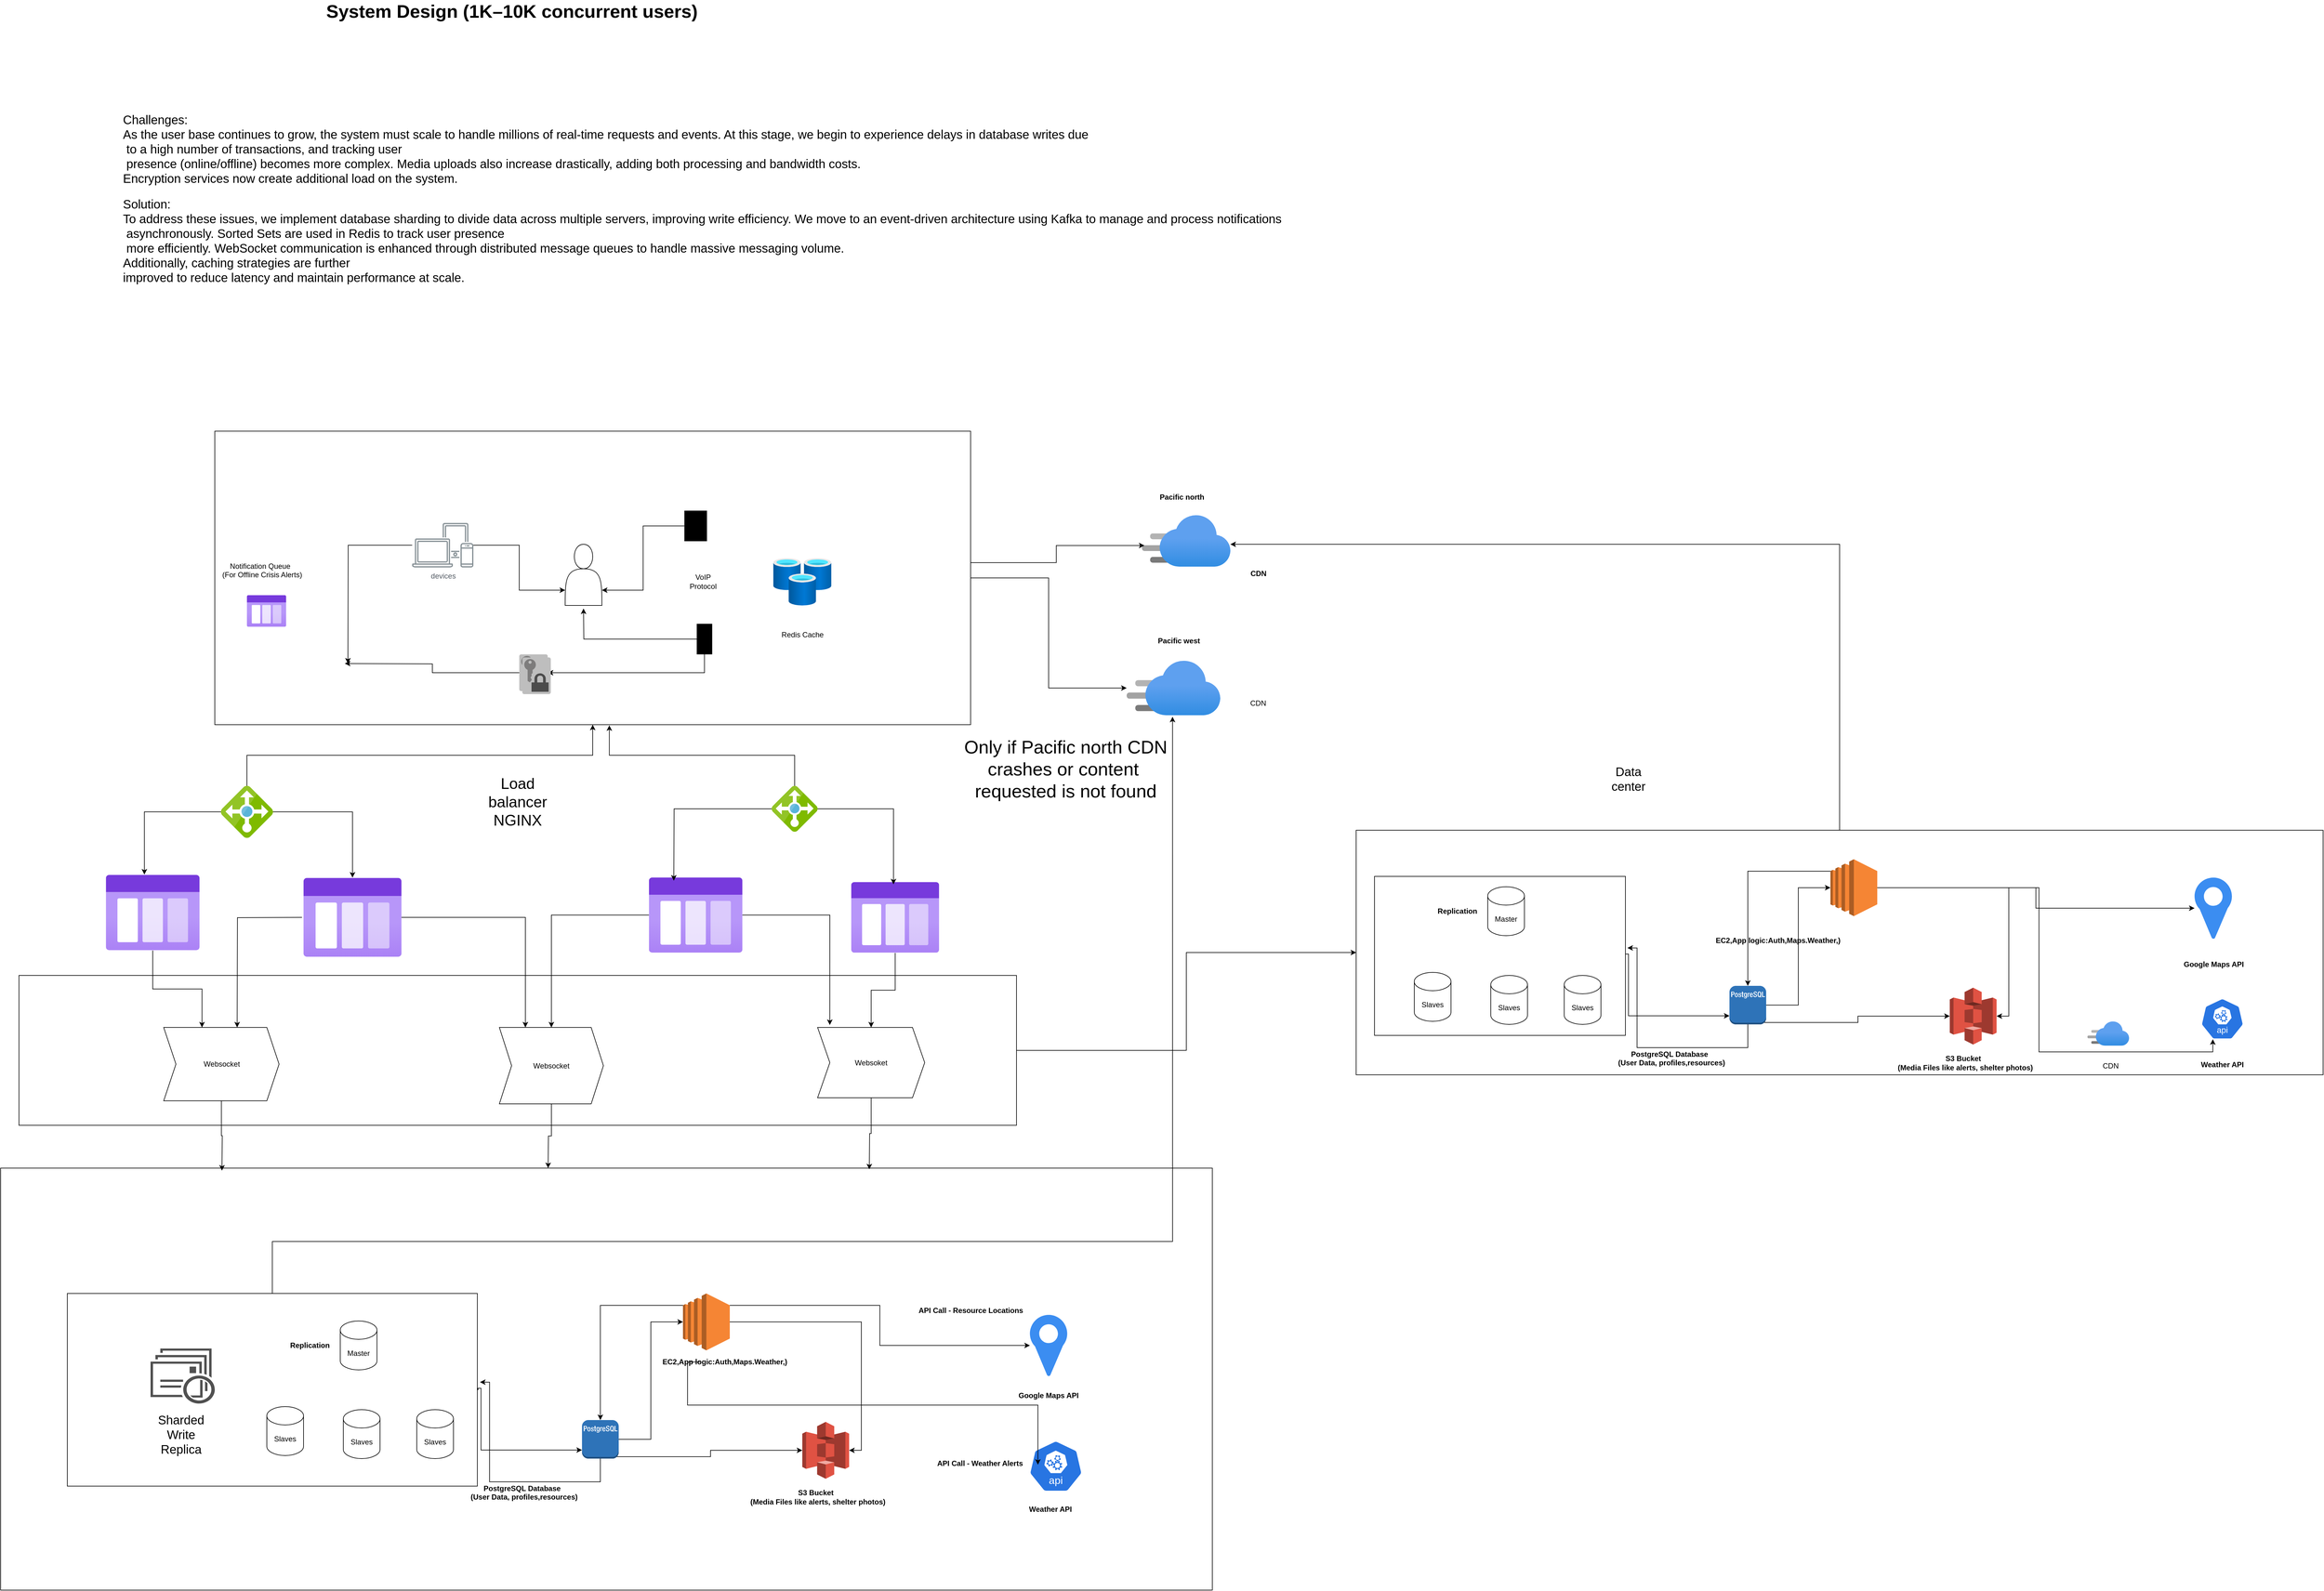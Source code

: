 <mxfile version="26.0.16">
  <diagram name="Page-1" id="5An7zhzPWtjX78W8Vn6z">
    <mxGraphModel dx="4347" dy="-740" grid="1" gridSize="10" guides="1" tooltips="1" connect="1" arrows="1" fold="1" page="1" pageScale="1" pageWidth="850" pageHeight="1100" math="0" shadow="0">
      <root>
        <mxCell id="0" />
        <mxCell id="1" parent="0" />
        <mxCell id="eMaZXVgZZq-h9FBiVX7F-97" value="System Design (1K–10K concurrent users)" style="text;align=center;fontStyle=1;verticalAlign=middle;spacingLeft=3;spacingRight=3;strokeColor=none;rotatable=0;points=[[0,0.5],[1,0.5]];portConstraint=eastwest;html=1;fontSize=30;" vertex="1" parent="1">
          <mxGeometry x="340" y="3865" width="80" height="26" as="geometry" />
        </mxCell>
        <mxCell id="eMaZXVgZZq-h9FBiVX7F-98" value="&lt;font style=&quot;font-size: 20px;&quot;&gt;Challenges:&lt;/font&gt;&lt;div&gt;&lt;font style=&quot;font-size: 20px;&quot;&gt;As the user base continues to grow, the system must scale to handle millions of real-time requests and events. At this stage, we begin to experience delays in database writes due&lt;/font&gt;&lt;/div&gt;&lt;div&gt;&lt;font style=&quot;font-size: 20px;&quot;&gt;&amp;nbsp;to a high number of transactions, and tracking user&lt;/font&gt;&lt;/div&gt;&lt;div&gt;&lt;font style=&quot;font-size: 20px;&quot;&gt;&amp;nbsp;presence (online/offline) becomes more complex. Media uploads also increase drastically, adding both processing and bandwidth costs.&amp;nbsp;&lt;/font&gt;&lt;/div&gt;&lt;div style=&quot;&quot;&gt;&lt;font style=&quot;font-size: 20px;&quot;&gt;Encryption services now create additional load on the system.&lt;/font&gt;&lt;/div&gt;" style="text;align=left;fontStyle=0;verticalAlign=middle;spacingLeft=3;spacingRight=3;strokeColor=none;rotatable=0;points=[[0,0.5],[1,0.5]];portConstraint=eastwest;html=1;" vertex="1" parent="1">
          <mxGeometry x="-260" y="4090" width="80" height="26" as="geometry" />
        </mxCell>
        <mxCell id="eMaZXVgZZq-h9FBiVX7F-99" value="Solution:&lt;div&gt;To address these issues, we implement database sharding to divide data across multiple servers, improving write efficiency. We move to an event-driven architecture using Kafka to manage and process notifications&lt;/div&gt;&lt;div&gt;&amp;nbsp;asynchronously. Sorted Sets are used in Redis to track user presence&lt;/div&gt;&lt;div&gt;&amp;nbsp;more efficiently. WebSocket communication is enhanced through distributed message queues to handle massive messaging volume.&amp;nbsp;&lt;/div&gt;&lt;div style=&quot;&quot;&gt;Additionally, caching strategies are further&amp;nbsp;&lt;/div&gt;&lt;div&gt;improved to reduce latency and maintain performance at scale.&lt;/div&gt;" style="text;align=left;fontStyle=0;verticalAlign=middle;spacingLeft=3;spacingRight=3;strokeColor=none;rotatable=0;points=[[0,0.5],[1,0.5]];portConstraint=eastwest;html=1;fontSize=20;" vertex="1" parent="1">
          <mxGeometry x="-260" y="4240" width="80" height="26" as="geometry" />
        </mxCell>
        <mxCell id="eMaZXVgZZq-h9FBiVX7F-100" value="" style="shape=actor;whiteSpace=wrap;html=1;" vertex="1" parent="1">
          <mxGeometry x="467.5" y="4750" width="60" height="100" as="geometry" />
        </mxCell>
        <mxCell id="eMaZXVgZZq-h9FBiVX7F-101" style="edgeStyle=orthogonalEdgeStyle;rounded=0;orthogonalLoop=1;jettySize=auto;html=1;entryX=0;entryY=0.75;entryDx=0;entryDy=0;" edge="1" parent="1" source="eMaZXVgZZq-h9FBiVX7F-103" target="eMaZXVgZZq-h9FBiVX7F-100">
          <mxGeometry relative="1" as="geometry" />
        </mxCell>
        <mxCell id="eMaZXVgZZq-h9FBiVX7F-102" style="edgeStyle=orthogonalEdgeStyle;rounded=0;orthogonalLoop=1;jettySize=auto;html=1;" edge="1" parent="1" source="eMaZXVgZZq-h9FBiVX7F-103">
          <mxGeometry relative="1" as="geometry">
            <mxPoint x="112.5" y="4945" as="targetPoint" />
          </mxGeometry>
        </mxCell>
        <mxCell id="eMaZXVgZZq-h9FBiVX7F-103" value="devices" style="sketch=0;outlineConnect=0;gradientColor=none;fontColor=#545B64;strokeColor=none;fillColor=#879196;dashed=0;verticalLabelPosition=bottom;verticalAlign=top;align=center;html=1;fontSize=12;fontStyle=0;aspect=fixed;shape=mxgraph.aws4.illustration_devices;pointerEvents=1" vertex="1" parent="1">
          <mxGeometry x="217.5" y="4715" width="100" height="73" as="geometry" />
        </mxCell>
        <mxCell id="eMaZXVgZZq-h9FBiVX7F-104" style="edgeStyle=orthogonalEdgeStyle;rounded=0;orthogonalLoop=1;jettySize=auto;html=1;entryX=1;entryY=0.75;entryDx=0;entryDy=0;" edge="1" parent="1" source="eMaZXVgZZq-h9FBiVX7F-105" target="eMaZXVgZZq-h9FBiVX7F-100">
          <mxGeometry relative="1" as="geometry" />
        </mxCell>
        <mxCell id="eMaZXVgZZq-h9FBiVX7F-105" value="" style="sketch=0;verticalLabelPosition=bottom;sketch=0;aspect=fixed;html=1;verticalAlign=top;strokeColor=none;fillColor=#000000;align=center;outlineConnect=0;pointerEvents=1;shape=mxgraph.citrix2.tablet;" vertex="1" parent="1">
          <mxGeometry x="662.29" y="4695" width="36.925" height="50" as="geometry" />
        </mxCell>
        <mxCell id="eMaZXVgZZq-h9FBiVX7F-106" style="edgeStyle=orthogonalEdgeStyle;rounded=0;orthogonalLoop=1;jettySize=auto;html=1;" edge="1" parent="1" source="eMaZXVgZZq-h9FBiVX7F-107">
          <mxGeometry relative="1" as="geometry">
            <mxPoint x="497.5" y="4855" as="targetPoint" />
          </mxGeometry>
        </mxCell>
        <mxCell id="eMaZXVgZZq-h9FBiVX7F-107" value="" style="sketch=0;verticalLabelPosition=bottom;sketch=0;aspect=fixed;html=1;verticalAlign=top;strokeColor=none;fillColor=#000000;align=center;outlineConnect=0;pointerEvents=1;shape=mxgraph.citrix2.mobile;" vertex="1" parent="1">
          <mxGeometry x="682.5" y="4880" width="25.255" height="50" as="geometry" />
        </mxCell>
        <mxCell id="eMaZXVgZZq-h9FBiVX7F-108" style="edgeStyle=orthogonalEdgeStyle;rounded=0;orthogonalLoop=1;jettySize=auto;html=1;" edge="1" parent="1" source="eMaZXVgZZq-h9FBiVX7F-109">
          <mxGeometry relative="1" as="geometry">
            <mxPoint x="107.5" y="4945" as="targetPoint" />
          </mxGeometry>
        </mxCell>
        <mxCell id="eMaZXVgZZq-h9FBiVX7F-109" value="" style="outlineConnect=0;dashed=0;verticalLabelPosition=bottom;verticalAlign=top;align=center;html=1;shape=mxgraph.aws3.data_encryption_key;fillColor=#7D7C7C;gradientColor=none;" vertex="1" parent="1">
          <mxGeometry x="392.5" y="4930" width="46.5" height="60" as="geometry" />
        </mxCell>
        <mxCell id="eMaZXVgZZq-h9FBiVX7F-110" style="edgeStyle=orthogonalEdgeStyle;rounded=0;orthogonalLoop=1;jettySize=auto;html=1;entryX=1;entryY=0.5;entryDx=0;entryDy=0;entryPerimeter=0;" edge="1" parent="1" source="eMaZXVgZZq-h9FBiVX7F-107" target="eMaZXVgZZq-h9FBiVX7F-109">
          <mxGeometry relative="1" as="geometry">
            <Array as="points">
              <mxPoint x="695.5" y="4960" />
            </Array>
          </mxGeometry>
        </mxCell>
        <mxCell id="eMaZXVgZZq-h9FBiVX7F-111" value="" style="outlineConnect=0;dashed=0;verticalLabelPosition=bottom;verticalAlign=top;align=center;html=1;shape=mxgraph.aws3.data_encryption_key;fillColor=#7D7C7C;gradientColor=none;" vertex="1" parent="1">
          <mxGeometry x="397.5" y="4935" width="46.5" height="60" as="geometry" />
        </mxCell>
        <mxCell id="eMaZXVgZZq-h9FBiVX7F-112" value="" style="image;aspect=fixed;html=1;points=[];align=center;fontSize=12;image=img/lib/azure2/databases/Cache_Redis.svg;" vertex="1" parent="1">
          <mxGeometry x="807.5" y="4772.81" width="95" height="77.19" as="geometry" />
        </mxCell>
        <mxCell id="eMaZXVgZZq-h9FBiVX7F-113" value="Redis Cache" style="text;align=center;fontStyle=0;verticalAlign=middle;spacingLeft=3;spacingRight=3;strokeColor=none;rotatable=0;points=[[0,0.5],[1,0.5]];portConstraint=eastwest;html=1;" vertex="1" parent="1">
          <mxGeometry x="815" y="4885" width="80" height="26" as="geometry" />
        </mxCell>
        <mxCell id="eMaZXVgZZq-h9FBiVX7F-114" value="VoIP&lt;div&gt;Protocol&lt;/div&gt;" style="text;html=1;align=center;verticalAlign=middle;whiteSpace=wrap;rounded=0;" vertex="1" parent="1">
          <mxGeometry x="662.5" y="4796.4" width="60" height="30" as="geometry" />
        </mxCell>
        <mxCell id="eMaZXVgZZq-h9FBiVX7F-115" value="" style="image;aspect=fixed;html=1;points=[];align=center;fontSize=12;image=img/lib/azure2/general/Storage_Queue.svg;" vertex="1" parent="1">
          <mxGeometry x="-52.5" y="4833" width="64" height="52" as="geometry" />
        </mxCell>
        <mxCell id="eMaZXVgZZq-h9FBiVX7F-116" value="&lt;div&gt;Notification Queue&amp;nbsp;&amp;nbsp;&lt;/div&gt;&lt;div&gt;(For Offline Crisis Alerts)&lt;/div&gt;&lt;div&gt;&lt;br&gt;&lt;/div&gt;" style="text;align=center;fontStyle=0;verticalAlign=middle;spacingLeft=3;spacingRight=3;strokeColor=none;rotatable=0;points=[[0,0.5],[1,0.5]];portConstraint=eastwest;html=1;" vertex="1" parent="1">
          <mxGeometry x="-68.5" y="4787" width="80" height="26" as="geometry" />
        </mxCell>
        <mxCell id="eMaZXVgZZq-h9FBiVX7F-117" style="edgeStyle=orthogonalEdgeStyle;rounded=0;orthogonalLoop=1;jettySize=auto;html=1;exitX=1;exitY=0.5;exitDx=0;exitDy=0;" edge="1" parent="1" source="eMaZXVgZZq-h9FBiVX7F-118" target="eMaZXVgZZq-h9FBiVX7F-163">
          <mxGeometry relative="1" as="geometry" />
        </mxCell>
        <mxCell id="eMaZXVgZZq-h9FBiVX7F-118" value="" style="rounded=0;whiteSpace=wrap;html=1;fillColor=none;" vertex="1" parent="1">
          <mxGeometry x="-105" y="4565" width="1235" height="480" as="geometry" />
        </mxCell>
        <mxCell id="eMaZXVgZZq-h9FBiVX7F-119" value="" style="outlineConnect=0;dashed=0;verticalLabelPosition=bottom;verticalAlign=top;align=center;html=1;shape=mxgraph.aws3.postgre_sql_instance;fillColor=#2E73B8;gradientColor=none;" vertex="1" parent="1">
          <mxGeometry x="495" y="6182" width="60" height="63" as="geometry" />
        </mxCell>
        <mxCell id="eMaZXVgZZq-h9FBiVX7F-120" value="&lt;div&gt;PostgreSQL Database&amp;nbsp;&amp;nbsp;&lt;/div&gt;&lt;div&gt;(User Data, profiles,resources)&lt;/div&gt;&lt;div&gt;&lt;br&gt;&lt;/div&gt;" style="text;align=center;fontStyle=1;verticalAlign=middle;spacingLeft=3;spacingRight=3;strokeColor=none;rotatable=0;points=[[0,0.5],[1,0.5]];portConstraint=eastwest;html=1;" vertex="1" parent="1">
          <mxGeometry x="360" y="6295" width="80" height="26" as="geometry" />
        </mxCell>
        <mxCell id="eMaZXVgZZq-h9FBiVX7F-121" value="" style="outlineConnect=0;dashed=0;verticalLabelPosition=bottom;verticalAlign=top;align=center;html=1;shape=mxgraph.aws3.s3;fillColor=#E05243;gradientColor=none;" vertex="1" parent="1">
          <mxGeometry x="855" y="6185" width="76.5" height="93" as="geometry" />
        </mxCell>
        <mxCell id="eMaZXVgZZq-h9FBiVX7F-122" value="&lt;div&gt;S3 Bucket&amp;nbsp;&amp;nbsp;&lt;/div&gt;&lt;div&gt;(Media Files like alerts, shelter photos)&lt;/div&gt;" style="text;align=center;fontStyle=1;verticalAlign=middle;spacingLeft=3;spacingRight=3;strokeColor=none;rotatable=0;points=[[0,0.5],[1,0.5]];portConstraint=eastwest;html=1;" vertex="1" parent="1">
          <mxGeometry x="840" y="6295" width="80" height="26" as="geometry" />
        </mxCell>
        <mxCell id="eMaZXVgZZq-h9FBiVX7F-123" style="edgeStyle=orthogonalEdgeStyle;rounded=0;orthogonalLoop=1;jettySize=auto;html=1;exitX=0;exitY=0.21;exitDx=0;exitDy=0;exitPerimeter=0;" edge="1" parent="1" source="eMaZXVgZZq-h9FBiVX7F-125" target="eMaZXVgZZq-h9FBiVX7F-119">
          <mxGeometry relative="1" as="geometry" />
        </mxCell>
        <mxCell id="eMaZXVgZZq-h9FBiVX7F-124" style="edgeStyle=orthogonalEdgeStyle;rounded=0;orthogonalLoop=1;jettySize=auto;html=1;exitX=1;exitY=0.21;exitDx=0;exitDy=0;exitPerimeter=0;" edge="1" parent="1" source="eMaZXVgZZq-h9FBiVX7F-125" target="eMaZXVgZZq-h9FBiVX7F-175">
          <mxGeometry relative="1" as="geometry" />
        </mxCell>
        <mxCell id="eMaZXVgZZq-h9FBiVX7F-125" value="" style="outlineConnect=0;dashed=0;verticalLabelPosition=bottom;verticalAlign=top;align=center;html=1;shape=mxgraph.aws3.ec2;fillColor=#F58534;gradientColor=none;" vertex="1" parent="1">
          <mxGeometry x="660" y="5975" width="76.5" height="93" as="geometry" />
        </mxCell>
        <mxCell id="eMaZXVgZZq-h9FBiVX7F-126" value="EC2,App logic:Auth,Maps.Weather,)" style="text;align=center;fontStyle=1;verticalAlign=middle;spacingLeft=3;spacingRight=3;strokeColor=none;rotatable=0;points=[[0,0.5],[1,0.5]];portConstraint=eastwest;html=1;" vertex="1" parent="1">
          <mxGeometry x="687.5" y="6074" width="80" height="26" as="geometry" />
        </mxCell>
        <mxCell id="eMaZXVgZZq-h9FBiVX7F-127" style="edgeStyle=orthogonalEdgeStyle;rounded=0;orthogonalLoop=1;jettySize=auto;html=1;entryX=0;entryY=0.5;entryDx=0;entryDy=0;entryPerimeter=0;" edge="1" parent="1" source="eMaZXVgZZq-h9FBiVX7F-119" target="eMaZXVgZZq-h9FBiVX7F-125">
          <mxGeometry relative="1" as="geometry" />
        </mxCell>
        <mxCell id="eMaZXVgZZq-h9FBiVX7F-128" style="edgeStyle=orthogonalEdgeStyle;rounded=0;orthogonalLoop=1;jettySize=auto;html=1;entryX=1;entryY=0.5;entryDx=0;entryDy=0;entryPerimeter=0;" edge="1" parent="1" source="eMaZXVgZZq-h9FBiVX7F-125" target="eMaZXVgZZq-h9FBiVX7F-121">
          <mxGeometry relative="1" as="geometry" />
        </mxCell>
        <mxCell id="eMaZXVgZZq-h9FBiVX7F-129" value="Master" style="shape=cylinder3;whiteSpace=wrap;html=1;boundedLbl=1;backgroundOutline=1;size=15;" vertex="1" parent="1">
          <mxGeometry x="100" y="6020" width="60" height="80" as="geometry" />
        </mxCell>
        <mxCell id="eMaZXVgZZq-h9FBiVX7F-130" value="Slaves" style="shape=cylinder3;whiteSpace=wrap;html=1;boundedLbl=1;backgroundOutline=1;size=15;" vertex="1" parent="1">
          <mxGeometry x="-20" y="6160" width="60" height="80" as="geometry" />
        </mxCell>
        <mxCell id="eMaZXVgZZq-h9FBiVX7F-131" value="Slaves" style="shape=cylinder3;whiteSpace=wrap;html=1;boundedLbl=1;backgroundOutline=1;size=15;" vertex="1" parent="1">
          <mxGeometry x="225" y="6165" width="60" height="80" as="geometry" />
        </mxCell>
        <mxCell id="eMaZXVgZZq-h9FBiVX7F-132" value="Slaves" style="shape=cylinder3;whiteSpace=wrap;html=1;boundedLbl=1;backgroundOutline=1;size=15;" vertex="1" parent="1">
          <mxGeometry x="105" y="6165" width="60" height="80" as="geometry" />
        </mxCell>
        <mxCell id="eMaZXVgZZq-h9FBiVX7F-133" value="Replication" style="text;align=center;fontStyle=1;verticalAlign=middle;spacingLeft=3;spacingRight=3;strokeColor=none;rotatable=0;points=[[0,0.5],[1,0.5]];portConstraint=eastwest;html=1;" vertex="1" parent="1">
          <mxGeometry x="10" y="6047" width="80" height="26" as="geometry" />
        </mxCell>
        <mxCell id="eMaZXVgZZq-h9FBiVX7F-134" style="edgeStyle=orthogonalEdgeStyle;rounded=0;orthogonalLoop=1;jettySize=auto;html=1;exitX=1;exitY=0.5;exitDx=0;exitDy=0;" edge="1" parent="1" target="eMaZXVgZZq-h9FBiVX7F-119">
          <mxGeometry relative="1" as="geometry">
            <Array as="points">
              <mxPoint x="330" y="6130" />
              <mxPoint x="330" y="6231" />
            </Array>
            <mxPoint x="325" y="6133" as="sourcePoint" />
          </mxGeometry>
        </mxCell>
        <mxCell id="eMaZXVgZZq-h9FBiVX7F-135" style="edgeStyle=orthogonalEdgeStyle;rounded=0;orthogonalLoop=1;jettySize=auto;html=1;exitX=0.5;exitY=1;exitDx=0;exitDy=0;exitPerimeter=0;entryX=1.008;entryY=0.45;entryDx=0;entryDy=0;entryPerimeter=0;" edge="1" parent="1" source="eMaZXVgZZq-h9FBiVX7F-119">
          <mxGeometry relative="1" as="geometry">
            <Array as="points">
              <mxPoint x="398" y="6283" />
              <mxPoint x="344" y="6283" />
              <mxPoint x="344" y="6117" />
            </Array>
            <mxPoint x="328.28" y="6120" as="targetPoint" />
          </mxGeometry>
        </mxCell>
        <mxCell id="eMaZXVgZZq-h9FBiVX7F-136" style="edgeStyle=orthogonalEdgeStyle;rounded=0;orthogonalLoop=1;jettySize=auto;html=1;exitX=0.95;exitY=0.95;exitDx=0;exitDy=0;exitPerimeter=0;entryX=0;entryY=0.5;entryDx=0;entryDy=0;entryPerimeter=0;" edge="1" parent="1" source="eMaZXVgZZq-h9FBiVX7F-119" target="eMaZXVgZZq-h9FBiVX7F-121">
          <mxGeometry relative="1" as="geometry" />
        </mxCell>
        <mxCell id="eMaZXVgZZq-h9FBiVX7F-137" value="Websocket" style="shape=step;perimeter=stepPerimeter;whiteSpace=wrap;html=1;fixedSize=1;" vertex="1" parent="1">
          <mxGeometry x="-188.5" y="5540" width="188.5" height="120" as="geometry" />
        </mxCell>
        <mxCell id="eMaZXVgZZq-h9FBiVX7F-138" value="Websocket" style="shape=step;perimeter=stepPerimeter;whiteSpace=wrap;html=1;fixedSize=1;" vertex="1" parent="1">
          <mxGeometry x="360" y="5540" width="170" height="125" as="geometry" />
        </mxCell>
        <mxCell id="eMaZXVgZZq-h9FBiVX7F-139" value="Websoket" style="shape=step;perimeter=stepPerimeter;whiteSpace=wrap;html=1;fixedSize=1;" vertex="1" parent="1">
          <mxGeometry x="880" y="5540" width="175" height="115" as="geometry" />
        </mxCell>
        <mxCell id="eMaZXVgZZq-h9FBiVX7F-140" style="edgeStyle=orthogonalEdgeStyle;rounded=0;orthogonalLoop=1;jettySize=auto;html=1;" edge="1" parent="1" source="eMaZXVgZZq-h9FBiVX7F-141" target="eMaZXVgZZq-h9FBiVX7F-138">
          <mxGeometry relative="1" as="geometry" />
        </mxCell>
        <mxCell id="eMaZXVgZZq-h9FBiVX7F-141" value="" style="image;aspect=fixed;html=1;points=[];align=center;fontSize=12;image=img/lib/azure2/general/Storage_Queue.svg;" vertex="1" parent="1">
          <mxGeometry x="604.4" y="5294.21" width="152.7" height="124.07" as="geometry" />
        </mxCell>
        <mxCell id="eMaZXVgZZq-h9FBiVX7F-142" style="edgeStyle=orthogonalEdgeStyle;rounded=0;orthogonalLoop=1;jettySize=auto;html=1;entryX=0.25;entryY=0;entryDx=0;entryDy=0;" edge="1" parent="1" source="eMaZXVgZZq-h9FBiVX7F-143" target="eMaZXVgZZq-h9FBiVX7F-138">
          <mxGeometry relative="1" as="geometry" />
        </mxCell>
        <mxCell id="eMaZXVgZZq-h9FBiVX7F-143" value="" style="image;aspect=fixed;html=1;points=[];align=center;fontSize=12;image=img/lib/azure2/general/Storage_Queue.svg;" vertex="1" parent="1">
          <mxGeometry x="40" y="5295" width="160" height="130" as="geometry" />
        </mxCell>
        <mxCell id="eMaZXVgZZq-h9FBiVX7F-144" value="" style="image;aspect=fixed;html=1;points=[];align=center;fontSize=12;image=img/lib/azure2/general/Storage_Queue.svg;" vertex="1" parent="1">
          <mxGeometry x="-282.92" y="5290" width="152.92" height="124.25" as="geometry" />
        </mxCell>
        <mxCell id="eMaZXVgZZq-h9FBiVX7F-145" style="edgeStyle=orthogonalEdgeStyle;rounded=0;orthogonalLoop=1;jettySize=auto;html=1;" edge="1" parent="1" source="eMaZXVgZZq-h9FBiVX7F-146" target="eMaZXVgZZq-h9FBiVX7F-139">
          <mxGeometry relative="1" as="geometry" />
        </mxCell>
        <mxCell id="eMaZXVgZZq-h9FBiVX7F-146" value="" style="image;aspect=fixed;html=1;points=[];align=center;fontSize=12;image=img/lib/azure2/general/Storage_Queue.svg;" vertex="1" parent="1">
          <mxGeometry x="935" y="5301.72" width="143.46" height="116.56" as="geometry" />
        </mxCell>
        <mxCell id="eMaZXVgZZq-h9FBiVX7F-147" style="edgeStyle=orthogonalEdgeStyle;rounded=0;orthogonalLoop=1;jettySize=auto;html=1;entryX=0.332;entryY=0;entryDx=0;entryDy=0;entryPerimeter=0;" edge="1" parent="1" source="eMaZXVgZZq-h9FBiVX7F-144" target="eMaZXVgZZq-h9FBiVX7F-137">
          <mxGeometry relative="1" as="geometry" />
        </mxCell>
        <mxCell id="eMaZXVgZZq-h9FBiVX7F-148" style="edgeStyle=orthogonalEdgeStyle;rounded=0;orthogonalLoop=1;jettySize=auto;html=1;entryX=0.65;entryY=0;entryDx=0;entryDy=0;entryPerimeter=0;" edge="1" parent="1">
          <mxGeometry relative="1" as="geometry">
            <mxPoint x="37.47" y="5360" as="sourcePoint" />
            <mxPoint x="-68.505" y="5540" as="targetPoint" />
          </mxGeometry>
        </mxCell>
        <mxCell id="eMaZXVgZZq-h9FBiVX7F-149" style="edgeStyle=orthogonalEdgeStyle;rounded=0;orthogonalLoop=1;jettySize=auto;html=1;entryX=0.114;entryY=-0.035;entryDx=0;entryDy=0;entryPerimeter=0;" edge="1" parent="1" source="eMaZXVgZZq-h9FBiVX7F-141" target="eMaZXVgZZq-h9FBiVX7F-139">
          <mxGeometry relative="1" as="geometry" />
        </mxCell>
        <mxCell id="eMaZXVgZZq-h9FBiVX7F-150" style="edgeStyle=orthogonalEdgeStyle;rounded=0;orthogonalLoop=1;jettySize=auto;html=1;" edge="1" parent="1" source="eMaZXVgZZq-h9FBiVX7F-152" target="eMaZXVgZZq-h9FBiVX7F-143">
          <mxGeometry relative="1" as="geometry" />
        </mxCell>
        <mxCell id="eMaZXVgZZq-h9FBiVX7F-151" style="edgeStyle=orthogonalEdgeStyle;rounded=0;orthogonalLoop=1;jettySize=auto;html=1;" edge="1" parent="1" source="eMaZXVgZZq-h9FBiVX7F-152" target="eMaZXVgZZq-h9FBiVX7F-118">
          <mxGeometry relative="1" as="geometry" />
        </mxCell>
        <mxCell id="eMaZXVgZZq-h9FBiVX7F-152" value="" style="image;sketch=0;aspect=fixed;html=1;points=[];align=center;fontSize=12;image=img/lib/mscae/Load_Balancer_feature.svg;" vertex="1" parent="1">
          <mxGeometry x="-95" y="5145" width="85" height="85" as="geometry" />
        </mxCell>
        <mxCell id="eMaZXVgZZq-h9FBiVX7F-153" style="edgeStyle=orthogonalEdgeStyle;rounded=0;orthogonalLoop=1;jettySize=auto;html=1;" edge="1" parent="1" source="eMaZXVgZZq-h9FBiVX7F-154">
          <mxGeometry relative="1" as="geometry">
            <mxPoint x="645" y="5300" as="targetPoint" />
          </mxGeometry>
        </mxCell>
        <mxCell id="eMaZXVgZZq-h9FBiVX7F-154" value="" style="image;sketch=0;aspect=fixed;html=1;points=[];align=center;fontSize=12;image=img/lib/mscae/Load_Balancer_feature.svg;" vertex="1" parent="1">
          <mxGeometry x="805" y="5145" width="75" height="75" as="geometry" />
        </mxCell>
        <mxCell id="eMaZXVgZZq-h9FBiVX7F-155" style="edgeStyle=orthogonalEdgeStyle;rounded=0;orthogonalLoop=1;jettySize=auto;html=1;entryX=0.481;entryY=0.037;entryDx=0;entryDy=0;entryPerimeter=0;" edge="1" parent="1" source="eMaZXVgZZq-h9FBiVX7F-154" target="eMaZXVgZZq-h9FBiVX7F-146">
          <mxGeometry relative="1" as="geometry" />
        </mxCell>
        <mxCell id="eMaZXVgZZq-h9FBiVX7F-156" style="edgeStyle=orthogonalEdgeStyle;rounded=0;orthogonalLoop=1;jettySize=auto;html=1;entryX=0.411;entryY=0;entryDx=0;entryDy=0;entryPerimeter=0;" edge="1" parent="1" source="eMaZXVgZZq-h9FBiVX7F-152" target="eMaZXVgZZq-h9FBiVX7F-144">
          <mxGeometry relative="1" as="geometry" />
        </mxCell>
        <mxCell id="eMaZXVgZZq-h9FBiVX7F-157" style="edgeStyle=orthogonalEdgeStyle;rounded=0;orthogonalLoop=1;jettySize=auto;html=1;entryX=0.522;entryY=1.002;entryDx=0;entryDy=0;entryPerimeter=0;" edge="1" parent="1" source="eMaZXVgZZq-h9FBiVX7F-154" target="eMaZXVgZZq-h9FBiVX7F-118">
          <mxGeometry relative="1" as="geometry" />
        </mxCell>
        <mxCell id="eMaZXVgZZq-h9FBiVX7F-158" value="&lt;span style=&quot;font-size: 25px;&quot;&gt;Load balancer&lt;/span&gt;&lt;div&gt;&lt;span style=&quot;font-size: 25px;&quot;&gt;NGINX&lt;/span&gt;&lt;/div&gt;" style="text;html=1;align=center;verticalAlign=middle;whiteSpace=wrap;rounded=0;" vertex="1" parent="1">
          <mxGeometry x="360" y="5155" width="60" height="30" as="geometry" />
        </mxCell>
        <mxCell id="eMaZXVgZZq-h9FBiVX7F-159" value="" style="sketch=0;pointerEvents=1;shadow=0;dashed=0;html=1;strokeColor=none;fillColor=#505050;labelPosition=center;verticalLabelPosition=bottom;verticalAlign=top;outlineConnect=0;align=center;shape=mxgraph.office.communications.queue_viewer;" vertex="1" parent="1">
          <mxGeometry x="-210" y="6065" width="105" height="90" as="geometry" />
        </mxCell>
        <mxCell id="eMaZXVgZZq-h9FBiVX7F-160" value="Sharded Write Replica" style="text;html=1;align=center;verticalAlign=middle;whiteSpace=wrap;rounded=0;fontSize=20;" vertex="1" parent="1">
          <mxGeometry x="-190" y="6190" width="60" height="30" as="geometry" />
        </mxCell>
        <mxCell id="eMaZXVgZZq-h9FBiVX7F-161" value="" style="rounded=0;whiteSpace=wrap;html=1;fillColor=none;" vertex="1" parent="1">
          <mxGeometry x="-346" y="5975" width="670" height="315" as="geometry" />
        </mxCell>
        <mxCell id="eMaZXVgZZq-h9FBiVX7F-162" value="" style="image;aspect=fixed;html=1;points=[];align=center;fontSize=12;image=img/lib/azure2/app_services/CDN_Profiles.svg;" vertex="1" parent="1">
          <mxGeometry x="1410" y="4702" width="144.5" height="85" as="geometry" />
        </mxCell>
        <mxCell id="eMaZXVgZZq-h9FBiVX7F-163" value="" style="image;aspect=fixed;html=1;points=[];align=center;fontSize=12;image=img/lib/azure2/app_services/CDN_Profiles.svg;" vertex="1" parent="1">
          <mxGeometry x="1385" y="4940" width="153" height="90" as="geometry" />
        </mxCell>
        <mxCell id="eMaZXVgZZq-h9FBiVX7F-164" style="edgeStyle=orthogonalEdgeStyle;rounded=0;orthogonalLoop=1;jettySize=auto;html=1;entryX=0.028;entryY=0.588;entryDx=0;entryDy=0;entryPerimeter=0;" edge="1" parent="1" source="eMaZXVgZZq-h9FBiVX7F-118" target="eMaZXVgZZq-h9FBiVX7F-162">
          <mxGeometry relative="1" as="geometry">
            <Array as="points">
              <mxPoint x="1270" y="4780" />
              <mxPoint x="1270" y="4752" />
            </Array>
          </mxGeometry>
        </mxCell>
        <mxCell id="eMaZXVgZZq-h9FBiVX7F-165" style="edgeStyle=orthogonalEdgeStyle;rounded=0;orthogonalLoop=1;jettySize=auto;html=1;entryX=0.49;entryY=1.022;entryDx=0;entryDy=0;entryPerimeter=0;" edge="1" parent="1" source="eMaZXVgZZq-h9FBiVX7F-161" target="eMaZXVgZZq-h9FBiVX7F-163">
          <mxGeometry relative="1" as="geometry">
            <Array as="points">
              <mxPoint x="-11" y="5890" />
              <mxPoint x="1460" y="5890" />
            </Array>
          </mxGeometry>
        </mxCell>
        <mxCell id="eMaZXVgZZq-h9FBiVX7F-166" style="edgeStyle=orthogonalEdgeStyle;rounded=0;orthogonalLoop=1;jettySize=auto;html=1;entryX=0.213;entryY=0.006;entryDx=0;entryDy=0;entryPerimeter=0;" edge="1" parent="1" source="eMaZXVgZZq-h9FBiVX7F-137">
          <mxGeometry relative="1" as="geometry">
            <mxPoint x="-93.35" y="5774.08" as="targetPoint" />
          </mxGeometry>
        </mxCell>
        <mxCell id="eMaZXVgZZq-h9FBiVX7F-167" style="edgeStyle=orthogonalEdgeStyle;rounded=0;orthogonalLoop=1;jettySize=auto;html=1;entryX=0.473;entryY=0;entryDx=0;entryDy=0;entryPerimeter=0;" edge="1" parent="1" source="eMaZXVgZZq-h9FBiVX7F-138">
          <mxGeometry relative="1" as="geometry">
            <mxPoint x="439.65" y="5770" as="targetPoint" />
          </mxGeometry>
        </mxCell>
        <mxCell id="eMaZXVgZZq-h9FBiVX7F-168" style="edgeStyle=orthogonalEdgeStyle;rounded=0;orthogonalLoop=1;jettySize=auto;html=1;entryX=0.729;entryY=0.003;entryDx=0;entryDy=0;entryPerimeter=0;" edge="1" parent="1" source="eMaZXVgZZq-h9FBiVX7F-139">
          <mxGeometry relative="1" as="geometry">
            <mxPoint x="964.45" y="5772.04" as="targetPoint" />
          </mxGeometry>
        </mxCell>
        <mxCell id="eMaZXVgZZq-h9FBiVX7F-212" style="edgeStyle=orthogonalEdgeStyle;rounded=0;orthogonalLoop=1;jettySize=auto;html=1;entryX=0;entryY=0.5;entryDx=0;entryDy=0;" edge="1" parent="1" source="eMaZXVgZZq-h9FBiVX7F-169" target="eMaZXVgZZq-h9FBiVX7F-208">
          <mxGeometry relative="1" as="geometry" />
        </mxCell>
        <mxCell id="eMaZXVgZZq-h9FBiVX7F-169" value="" style="rounded=0;whiteSpace=wrap;html=1;fillColor=none;" vertex="1" parent="1">
          <mxGeometry x="-425" y="5455" width="1630" height="245" as="geometry" />
        </mxCell>
        <mxCell id="eMaZXVgZZq-h9FBiVX7F-170" value="Only if Pacific north CDN&lt;div&gt;crashes or content&amp;nbsp;&lt;/div&gt;&lt;div&gt;requested is not found&lt;/div&gt;" style="text;align=center;fontStyle=0;verticalAlign=middle;spacingLeft=3;spacingRight=3;strokeColor=none;rotatable=0;points=[[0,0.5],[1,0.5]];portConstraint=eastwest;html=1;fontSize=30;" vertex="1" parent="1">
          <mxGeometry x="1245" y="5104" width="80" height="26" as="geometry" />
        </mxCell>
        <mxCell id="eMaZXVgZZq-h9FBiVX7F-171" value="Pacific north" style="text;align=center;fontStyle=1;verticalAlign=middle;spacingLeft=3;spacingRight=3;strokeColor=none;rotatable=0;points=[[0,0.5],[1,0.5]];portConstraint=eastwest;html=1;" vertex="1" parent="1">
          <mxGeometry x="1435" y="4660" width="80" height="26" as="geometry" />
        </mxCell>
        <mxCell id="eMaZXVgZZq-h9FBiVX7F-172" value="Pacific west" style="text;align=center;fontStyle=1;verticalAlign=middle;spacingLeft=3;spacingRight=3;strokeColor=none;rotatable=0;points=[[0,0.5],[1,0.5]];portConstraint=eastwest;html=1;" vertex="1" parent="1">
          <mxGeometry x="1430" y="4895" width="80" height="26" as="geometry" />
        </mxCell>
        <mxCell id="eMaZXVgZZq-h9FBiVX7F-173" value="CDN" style="text;align=center;fontStyle=1;verticalAlign=middle;spacingLeft=3;spacingRight=3;strokeColor=none;rotatable=0;points=[[0,0.5],[1,0.5]];portConstraint=eastwest;html=1;" vertex="1" parent="1">
          <mxGeometry x="1560" y="4785" width="80" height="26" as="geometry" />
        </mxCell>
        <mxCell id="eMaZXVgZZq-h9FBiVX7F-174" value="CDN" style="text;html=1;align=center;verticalAlign=middle;whiteSpace=wrap;rounded=0;" vertex="1" parent="1">
          <mxGeometry x="1570" y="4995" width="60" height="30" as="geometry" />
        </mxCell>
        <mxCell id="eMaZXVgZZq-h9FBiVX7F-175" value="" style="sketch=0;html=1;aspect=fixed;strokeColor=none;shadow=0;fillColor=#3B8DF1;verticalAlign=top;labelPosition=center;verticalLabelPosition=bottom;shape=mxgraph.gcp2.maps_api" vertex="1" parent="1">
          <mxGeometry x="1226.88" y="6010" width="61" height="100" as="geometry" />
        </mxCell>
        <mxCell id="eMaZXVgZZq-h9FBiVX7F-176" value="" style="aspect=fixed;sketch=0;html=1;dashed=0;whitespace=wrap;verticalLabelPosition=bottom;verticalAlign=top;fillColor=#2875E2;strokeColor=#ffffff;points=[[0.005,0.63,0],[0.1,0.2,0],[0.9,0.2,0],[0.5,0,0],[0.995,0.63,0],[0.72,0.99,0],[0.5,1,0],[0.28,0.99,0]];shape=mxgraph.kubernetes.icon2;kubernetesLabel=1;prIcon=api" vertex="1" parent="1">
          <mxGeometry x="1225" y="6215" width="88.54" height="85" as="geometry" />
        </mxCell>
        <mxCell id="eMaZXVgZZq-h9FBiVX7F-177" value="Weather API" style="text;align=center;fontStyle=1;verticalAlign=middle;spacingLeft=3;spacingRight=3;strokeColor=none;rotatable=0;points=[[0,0.5],[1,0.5]];portConstraint=eastwest;html=1;" vertex="1" parent="1">
          <mxGeometry x="1220" y="6315" width="80" height="26" as="geometry" />
        </mxCell>
        <mxCell id="eMaZXVgZZq-h9FBiVX7F-178" value="Google Maps API" style="text;align=center;fontStyle=1;verticalAlign=middle;spacingLeft=3;spacingRight=3;strokeColor=none;rotatable=0;points=[[0,0.5],[1,0.5]];portConstraint=eastwest;html=1;" vertex="1" parent="1">
          <mxGeometry x="1217.38" y="6129" width="80" height="26" as="geometry" />
        </mxCell>
        <mxCell id="eMaZXVgZZq-h9FBiVX7F-179" style="edgeStyle=orthogonalEdgeStyle;rounded=0;orthogonalLoop=1;jettySize=auto;html=1;exitX=0;exitY=0.5;exitDx=0;exitDy=0;entryX=0.169;entryY=0.471;entryDx=0;entryDy=0;entryPerimeter=0;" edge="1" parent="1" source="eMaZXVgZZq-h9FBiVX7F-126" target="eMaZXVgZZq-h9FBiVX7F-176">
          <mxGeometry relative="1" as="geometry" />
        </mxCell>
        <mxCell id="eMaZXVgZZq-h9FBiVX7F-180" value="API Call - Resource Locations" style="text;align=center;fontStyle=1;verticalAlign=middle;spacingLeft=3;spacingRight=3;strokeColor=none;rotatable=0;points=[[0,0.5],[1,0.5]];portConstraint=eastwest;html=1;" vertex="1" parent="1">
          <mxGeometry x="1090" y="5990" width="80" height="26" as="geometry" />
        </mxCell>
        <mxCell id="eMaZXVgZZq-h9FBiVX7F-181" value="API Call - Weather Alerts" style="text;align=center;fontStyle=1;verticalAlign=middle;spacingLeft=3;spacingRight=3;strokeColor=none;rotatable=0;points=[[0,0.5],[1,0.5]];portConstraint=eastwest;html=1;" vertex="1" parent="1">
          <mxGeometry x="1105" y="6240" width="80" height="26" as="geometry" />
        </mxCell>
        <mxCell id="eMaZXVgZZq-h9FBiVX7F-182" value="" style="rounded=0;whiteSpace=wrap;html=1;fillColor=none;" vertex="1" parent="1">
          <mxGeometry x="-455" y="5770" width="1980" height="690" as="geometry" />
        </mxCell>
        <mxCell id="eMaZXVgZZq-h9FBiVX7F-183" value="" style="outlineConnect=0;dashed=0;verticalLabelPosition=bottom;verticalAlign=top;align=center;html=1;shape=mxgraph.aws3.postgre_sql_instance;fillColor=#2E73B8;gradientColor=none;" vertex="1" parent="1">
          <mxGeometry x="2370" y="5472" width="60" height="63" as="geometry" />
        </mxCell>
        <mxCell id="eMaZXVgZZq-h9FBiVX7F-184" value="&lt;div&gt;PostgreSQL Database&amp;nbsp;&amp;nbsp;&lt;/div&gt;&lt;div&gt;(User Data, profiles,resources)&lt;/div&gt;&lt;div&gt;&lt;br&gt;&lt;/div&gt;" style="text;align=center;fontStyle=1;verticalAlign=middle;spacingLeft=3;spacingRight=3;strokeColor=none;rotatable=0;points=[[0,0.5],[1,0.5]];portConstraint=eastwest;html=1;" vertex="1" parent="1">
          <mxGeometry x="2235" y="5585" width="80" height="26" as="geometry" />
        </mxCell>
        <mxCell id="eMaZXVgZZq-h9FBiVX7F-185" value="" style="outlineConnect=0;dashed=0;verticalLabelPosition=bottom;verticalAlign=top;align=center;html=1;shape=mxgraph.aws3.s3;fillColor=#E05243;gradientColor=none;" vertex="1" parent="1">
          <mxGeometry x="2730" y="5475" width="76.5" height="93" as="geometry" />
        </mxCell>
        <mxCell id="eMaZXVgZZq-h9FBiVX7F-186" value="&lt;div&gt;S3 Bucket&amp;nbsp;&amp;nbsp;&lt;/div&gt;&lt;div&gt;(Media Files like alerts, shelter photos)&lt;/div&gt;" style="text;align=center;fontStyle=1;verticalAlign=middle;spacingLeft=3;spacingRight=3;strokeColor=none;rotatable=0;points=[[0,0.5],[1,0.5]];portConstraint=eastwest;html=1;" vertex="1" parent="1">
          <mxGeometry x="2715" y="5585" width="80" height="26" as="geometry" />
        </mxCell>
        <mxCell id="eMaZXVgZZq-h9FBiVX7F-187" style="edgeStyle=orthogonalEdgeStyle;rounded=0;orthogonalLoop=1;jettySize=auto;html=1;exitX=0;exitY=0.21;exitDx=0;exitDy=0;exitPerimeter=0;" edge="1" parent="1" source="eMaZXVgZZq-h9FBiVX7F-189" target="eMaZXVgZZq-h9FBiVX7F-183">
          <mxGeometry relative="1" as="geometry" />
        </mxCell>
        <mxCell id="eMaZXVgZZq-h9FBiVX7F-188" style="edgeStyle=orthogonalEdgeStyle;rounded=0;orthogonalLoop=1;jettySize=auto;html=1;" edge="1" parent="1" source="eMaZXVgZZq-h9FBiVX7F-189" target="eMaZXVgZZq-h9FBiVX7F-206">
          <mxGeometry relative="1" as="geometry" />
        </mxCell>
        <mxCell id="eMaZXVgZZq-h9FBiVX7F-189" value="" style="outlineConnect=0;dashed=0;verticalLabelPosition=bottom;verticalAlign=top;align=center;html=1;shape=mxgraph.aws3.ec2;fillColor=#F58534;gradientColor=none;" vertex="1" parent="1">
          <mxGeometry x="2535" y="5265" width="76.5" height="93" as="geometry" />
        </mxCell>
        <mxCell id="eMaZXVgZZq-h9FBiVX7F-190" value="EC2,App logic:Auth,Maps.Weather,)" style="text;align=center;fontStyle=1;verticalAlign=middle;spacingLeft=3;spacingRight=3;strokeColor=none;rotatable=0;points=[[0,0.5],[1,0.5]];portConstraint=eastwest;html=1;" vertex="1" parent="1">
          <mxGeometry x="2409" y="5385" width="80" height="26" as="geometry" />
        </mxCell>
        <mxCell id="eMaZXVgZZq-h9FBiVX7F-191" style="edgeStyle=orthogonalEdgeStyle;rounded=0;orthogonalLoop=1;jettySize=auto;html=1;entryX=0;entryY=0.5;entryDx=0;entryDy=0;entryPerimeter=0;" edge="1" parent="1" source="eMaZXVgZZq-h9FBiVX7F-183" target="eMaZXVgZZq-h9FBiVX7F-189">
          <mxGeometry relative="1" as="geometry" />
        </mxCell>
        <mxCell id="eMaZXVgZZq-h9FBiVX7F-192" style="edgeStyle=orthogonalEdgeStyle;rounded=0;orthogonalLoop=1;jettySize=auto;html=1;entryX=1;entryY=0.5;entryDx=0;entryDy=0;entryPerimeter=0;" edge="1" parent="1" source="eMaZXVgZZq-h9FBiVX7F-189" target="eMaZXVgZZq-h9FBiVX7F-185">
          <mxGeometry relative="1" as="geometry" />
        </mxCell>
        <mxCell id="eMaZXVgZZq-h9FBiVX7F-193" value="Master" style="shape=cylinder3;whiteSpace=wrap;html=1;boundedLbl=1;backgroundOutline=1;size=15;" vertex="1" parent="1">
          <mxGeometry x="1975" y="5310" width="60" height="80" as="geometry" />
        </mxCell>
        <mxCell id="eMaZXVgZZq-h9FBiVX7F-194" value="Slaves" style="shape=cylinder3;whiteSpace=wrap;html=1;boundedLbl=1;backgroundOutline=1;size=15;" vertex="1" parent="1">
          <mxGeometry x="1855" y="5450" width="60" height="80" as="geometry" />
        </mxCell>
        <mxCell id="eMaZXVgZZq-h9FBiVX7F-195" value="Slaves" style="shape=cylinder3;whiteSpace=wrap;html=1;boundedLbl=1;backgroundOutline=1;size=15;" vertex="1" parent="1">
          <mxGeometry x="2100" y="5455" width="60" height="80" as="geometry" />
        </mxCell>
        <mxCell id="eMaZXVgZZq-h9FBiVX7F-196" value="Slaves" style="shape=cylinder3;whiteSpace=wrap;html=1;boundedLbl=1;backgroundOutline=1;size=15;" vertex="1" parent="1">
          <mxGeometry x="1980" y="5455" width="60" height="80" as="geometry" />
        </mxCell>
        <mxCell id="eMaZXVgZZq-h9FBiVX7F-197" value="Replication" style="text;align=center;fontStyle=1;verticalAlign=middle;spacingLeft=3;spacingRight=3;strokeColor=none;rotatable=0;points=[[0,0.5],[1,0.5]];portConstraint=eastwest;html=1;" vertex="1" parent="1">
          <mxGeometry x="1885" y="5337" width="80" height="26" as="geometry" />
        </mxCell>
        <mxCell id="eMaZXVgZZq-h9FBiVX7F-198" style="edgeStyle=orthogonalEdgeStyle;rounded=0;orthogonalLoop=1;jettySize=auto;html=1;exitX=1;exitY=0.5;exitDx=0;exitDy=0;" edge="1" parent="1" source="eMaZXVgZZq-h9FBiVX7F-199" target="eMaZXVgZZq-h9FBiVX7F-183">
          <mxGeometry relative="1" as="geometry">
            <Array as="points">
              <mxPoint x="2205" y="5420" />
              <mxPoint x="2205" y="5521" />
            </Array>
          </mxGeometry>
        </mxCell>
        <mxCell id="eMaZXVgZZq-h9FBiVX7F-199" value="" style="rounded=0;whiteSpace=wrap;html=1;fillColor=none;" vertex="1" parent="1">
          <mxGeometry x="1790" y="5293" width="410" height="260" as="geometry" />
        </mxCell>
        <mxCell id="eMaZXVgZZq-h9FBiVX7F-200" style="edgeStyle=orthogonalEdgeStyle;rounded=0;orthogonalLoop=1;jettySize=auto;html=1;exitX=0.5;exitY=1;exitDx=0;exitDy=0;exitPerimeter=0;entryX=1.008;entryY=0.45;entryDx=0;entryDy=0;entryPerimeter=0;" edge="1" parent="1" source="eMaZXVgZZq-h9FBiVX7F-183" target="eMaZXVgZZq-h9FBiVX7F-199">
          <mxGeometry relative="1" as="geometry">
            <Array as="points">
              <mxPoint x="2273" y="5573" />
              <mxPoint x="2219" y="5573" />
              <mxPoint x="2219" y="5407" />
            </Array>
          </mxGeometry>
        </mxCell>
        <mxCell id="eMaZXVgZZq-h9FBiVX7F-201" style="edgeStyle=orthogonalEdgeStyle;rounded=0;orthogonalLoop=1;jettySize=auto;html=1;exitX=0.95;exitY=0.95;exitDx=0;exitDy=0;exitPerimeter=0;entryX=0;entryY=0.5;entryDx=0;entryDy=0;entryPerimeter=0;" edge="1" parent="1" source="eMaZXVgZZq-h9FBiVX7F-183" target="eMaZXVgZZq-h9FBiVX7F-185">
          <mxGeometry relative="1" as="geometry" />
        </mxCell>
        <mxCell id="eMaZXVgZZq-h9FBiVX7F-202" value="" style="image;aspect=fixed;html=1;points=[];align=center;fontSize=12;image=img/lib/azure2/app_services/CDN_Profiles.svg;" vertex="1" parent="1">
          <mxGeometry x="2955" y="5530" width="68" height="40" as="geometry" />
        </mxCell>
        <mxCell id="eMaZXVgZZq-h9FBiVX7F-203" value="CDN" style="text;html=1;align=center;verticalAlign=middle;whiteSpace=wrap;rounded=0;" vertex="1" parent="1">
          <mxGeometry x="2963" y="5587.5" width="60" height="30" as="geometry" />
        </mxCell>
        <mxCell id="eMaZXVgZZq-h9FBiVX7F-204" value="Data center&lt;div&gt;&lt;br&gt;&lt;/div&gt;" style="text;html=1;align=center;verticalAlign=middle;whiteSpace=wrap;rounded=0;fontSize=20;" vertex="1" parent="1">
          <mxGeometry x="2175" y="5130" width="60" height="30" as="geometry" />
        </mxCell>
        <mxCell id="eMaZXVgZZq-h9FBiVX7F-205" value="" style="aspect=fixed;sketch=0;html=1;dashed=0;whitespace=wrap;verticalLabelPosition=bottom;verticalAlign=top;fillColor=#2875E2;strokeColor=#ffffff;points=[[0.005,0.63,0],[0.1,0.2,0],[0.9,0.2,0],[0.5,0,0],[0.995,0.63,0],[0.72,0.99,0],[0.5,1,0],[0.28,0.99,0]];shape=mxgraph.kubernetes.icon2;kubernetesLabel=1;prIcon=api" vertex="1" parent="1">
          <mxGeometry x="3140" y="5492" width="70.83" height="68" as="geometry" />
        </mxCell>
        <mxCell id="eMaZXVgZZq-h9FBiVX7F-206" value="" style="sketch=0;html=1;aspect=fixed;strokeColor=none;shadow=0;fillColor=#3B8DF1;verticalAlign=top;labelPosition=center;verticalLabelPosition=bottom;shape=mxgraph.gcp2.maps_api" vertex="1" parent="1">
          <mxGeometry x="3130" y="5295" width="61" height="100" as="geometry" />
        </mxCell>
        <mxCell id="eMaZXVgZZq-h9FBiVX7F-207" style="edgeStyle=orthogonalEdgeStyle;rounded=0;orthogonalLoop=1;jettySize=auto;html=1;entryX=0.28;entryY=0.99;entryDx=0;entryDy=0;entryPerimeter=0;" edge="1" parent="1" source="eMaZXVgZZq-h9FBiVX7F-189" target="eMaZXVgZZq-h9FBiVX7F-205">
          <mxGeometry relative="1" as="geometry" />
        </mxCell>
        <mxCell id="eMaZXVgZZq-h9FBiVX7F-211" style="edgeStyle=orthogonalEdgeStyle;rounded=0;orthogonalLoop=1;jettySize=auto;html=1;" edge="1" parent="1" source="eMaZXVgZZq-h9FBiVX7F-208" target="eMaZXVgZZq-h9FBiVX7F-162">
          <mxGeometry relative="1" as="geometry">
            <mxPoint x="2540" y="4690" as="targetPoint" />
            <Array as="points">
              <mxPoint x="2550" y="4750" />
            </Array>
          </mxGeometry>
        </mxCell>
        <mxCell id="eMaZXVgZZq-h9FBiVX7F-208" value="" style="rounded=0;whiteSpace=wrap;html=1;fillColor=none;" vertex="1" parent="1">
          <mxGeometry x="1760" y="5217.5" width="1580" height="400" as="geometry" />
        </mxCell>
        <mxCell id="eMaZXVgZZq-h9FBiVX7F-209" value="Weather API" style="text;align=center;fontStyle=1;verticalAlign=middle;spacingLeft=3;spacingRight=3;strokeColor=none;rotatable=0;points=[[0,0.5],[1,0.5]];portConstraint=eastwest;html=1;" vertex="1" parent="1">
          <mxGeometry x="3135.41" y="5587.5" width="80" height="26" as="geometry" />
        </mxCell>
        <mxCell id="eMaZXVgZZq-h9FBiVX7F-210" value="Google Maps API" style="text;align=center;fontStyle=1;verticalAlign=middle;spacingLeft=3;spacingRight=3;strokeColor=none;rotatable=0;points=[[0,0.5],[1,0.5]];portConstraint=eastwest;html=1;" vertex="1" parent="1">
          <mxGeometry x="3120.5" y="5424" width="80" height="26" as="geometry" />
        </mxCell>
      </root>
    </mxGraphModel>
  </diagram>
</mxfile>
